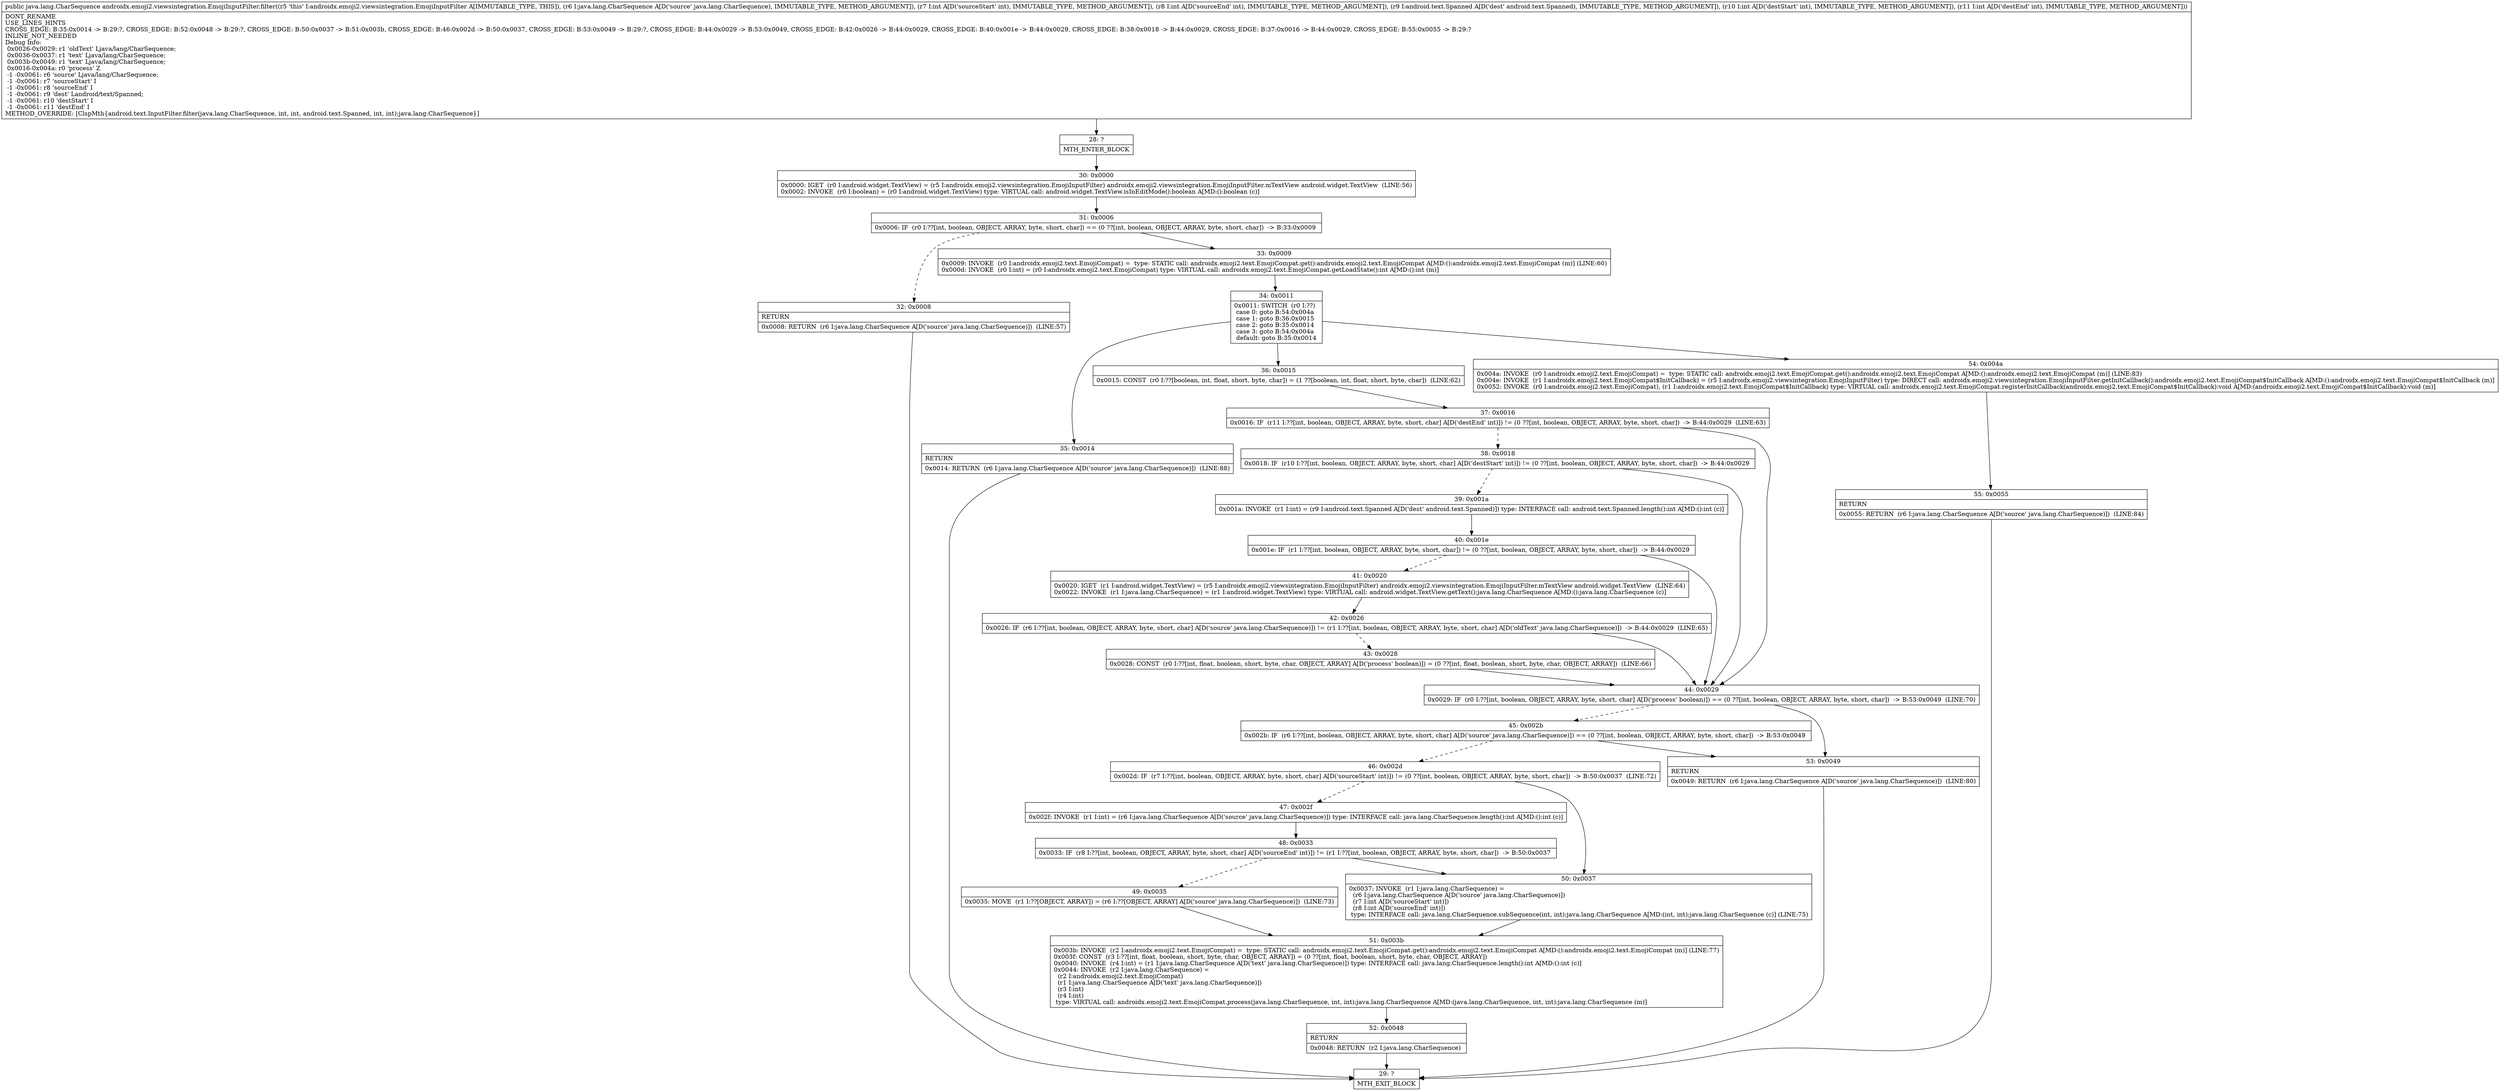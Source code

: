 digraph "CFG forandroidx.emoji2.viewsintegration.EmojiInputFilter.filter(Ljava\/lang\/CharSequence;IILandroid\/text\/Spanned;II)Ljava\/lang\/CharSequence;" {
Node_28 [shape=record,label="{28\:\ ?|MTH_ENTER_BLOCK\l}"];
Node_30 [shape=record,label="{30\:\ 0x0000|0x0000: IGET  (r0 I:android.widget.TextView) = (r5 I:androidx.emoji2.viewsintegration.EmojiInputFilter) androidx.emoji2.viewsintegration.EmojiInputFilter.mTextView android.widget.TextView  (LINE:56)\l0x0002: INVOKE  (r0 I:boolean) = (r0 I:android.widget.TextView) type: VIRTUAL call: android.widget.TextView.isInEditMode():boolean A[MD:():boolean (c)]\l}"];
Node_31 [shape=record,label="{31\:\ 0x0006|0x0006: IF  (r0 I:??[int, boolean, OBJECT, ARRAY, byte, short, char]) == (0 ??[int, boolean, OBJECT, ARRAY, byte, short, char])  \-\> B:33:0x0009 \l}"];
Node_32 [shape=record,label="{32\:\ 0x0008|RETURN\l|0x0008: RETURN  (r6 I:java.lang.CharSequence A[D('source' java.lang.CharSequence)])  (LINE:57)\l}"];
Node_29 [shape=record,label="{29\:\ ?|MTH_EXIT_BLOCK\l}"];
Node_33 [shape=record,label="{33\:\ 0x0009|0x0009: INVOKE  (r0 I:androidx.emoji2.text.EmojiCompat) =  type: STATIC call: androidx.emoji2.text.EmojiCompat.get():androidx.emoji2.text.EmojiCompat A[MD:():androidx.emoji2.text.EmojiCompat (m)] (LINE:60)\l0x000d: INVOKE  (r0 I:int) = (r0 I:androidx.emoji2.text.EmojiCompat) type: VIRTUAL call: androidx.emoji2.text.EmojiCompat.getLoadState():int A[MD:():int (m)]\l}"];
Node_34 [shape=record,label="{34\:\ 0x0011|0x0011: SWITCH  (r0 I:??)\l case 0: goto B:54:0x004a\l case 1: goto B:36:0x0015\l case 2: goto B:35:0x0014\l case 3: goto B:54:0x004a\l default: goto B:35:0x0014 \l}"];
Node_35 [shape=record,label="{35\:\ 0x0014|RETURN\l|0x0014: RETURN  (r6 I:java.lang.CharSequence A[D('source' java.lang.CharSequence)])  (LINE:88)\l}"];
Node_36 [shape=record,label="{36\:\ 0x0015|0x0015: CONST  (r0 I:??[boolean, int, float, short, byte, char]) = (1 ??[boolean, int, float, short, byte, char])  (LINE:62)\l}"];
Node_37 [shape=record,label="{37\:\ 0x0016|0x0016: IF  (r11 I:??[int, boolean, OBJECT, ARRAY, byte, short, char] A[D('destEnd' int)]) != (0 ??[int, boolean, OBJECT, ARRAY, byte, short, char])  \-\> B:44:0x0029  (LINE:63)\l}"];
Node_38 [shape=record,label="{38\:\ 0x0018|0x0018: IF  (r10 I:??[int, boolean, OBJECT, ARRAY, byte, short, char] A[D('destStart' int)]) != (0 ??[int, boolean, OBJECT, ARRAY, byte, short, char])  \-\> B:44:0x0029 \l}"];
Node_39 [shape=record,label="{39\:\ 0x001a|0x001a: INVOKE  (r1 I:int) = (r9 I:android.text.Spanned A[D('dest' android.text.Spanned)]) type: INTERFACE call: android.text.Spanned.length():int A[MD:():int (c)]\l}"];
Node_40 [shape=record,label="{40\:\ 0x001e|0x001e: IF  (r1 I:??[int, boolean, OBJECT, ARRAY, byte, short, char]) != (0 ??[int, boolean, OBJECT, ARRAY, byte, short, char])  \-\> B:44:0x0029 \l}"];
Node_41 [shape=record,label="{41\:\ 0x0020|0x0020: IGET  (r1 I:android.widget.TextView) = (r5 I:androidx.emoji2.viewsintegration.EmojiInputFilter) androidx.emoji2.viewsintegration.EmojiInputFilter.mTextView android.widget.TextView  (LINE:64)\l0x0022: INVOKE  (r1 I:java.lang.CharSequence) = (r1 I:android.widget.TextView) type: VIRTUAL call: android.widget.TextView.getText():java.lang.CharSequence A[MD:():java.lang.CharSequence (c)]\l}"];
Node_42 [shape=record,label="{42\:\ 0x0026|0x0026: IF  (r6 I:??[int, boolean, OBJECT, ARRAY, byte, short, char] A[D('source' java.lang.CharSequence)]) != (r1 I:??[int, boolean, OBJECT, ARRAY, byte, short, char] A[D('oldText' java.lang.CharSequence)])  \-\> B:44:0x0029  (LINE:65)\l}"];
Node_43 [shape=record,label="{43\:\ 0x0028|0x0028: CONST  (r0 I:??[int, float, boolean, short, byte, char, OBJECT, ARRAY] A[D('process' boolean)]) = (0 ??[int, float, boolean, short, byte, char, OBJECT, ARRAY])  (LINE:66)\l}"];
Node_44 [shape=record,label="{44\:\ 0x0029|0x0029: IF  (r0 I:??[int, boolean, OBJECT, ARRAY, byte, short, char] A[D('process' boolean)]) == (0 ??[int, boolean, OBJECT, ARRAY, byte, short, char])  \-\> B:53:0x0049  (LINE:70)\l}"];
Node_45 [shape=record,label="{45\:\ 0x002b|0x002b: IF  (r6 I:??[int, boolean, OBJECT, ARRAY, byte, short, char] A[D('source' java.lang.CharSequence)]) == (0 ??[int, boolean, OBJECT, ARRAY, byte, short, char])  \-\> B:53:0x0049 \l}"];
Node_46 [shape=record,label="{46\:\ 0x002d|0x002d: IF  (r7 I:??[int, boolean, OBJECT, ARRAY, byte, short, char] A[D('sourceStart' int)]) != (0 ??[int, boolean, OBJECT, ARRAY, byte, short, char])  \-\> B:50:0x0037  (LINE:72)\l}"];
Node_47 [shape=record,label="{47\:\ 0x002f|0x002f: INVOKE  (r1 I:int) = (r6 I:java.lang.CharSequence A[D('source' java.lang.CharSequence)]) type: INTERFACE call: java.lang.CharSequence.length():int A[MD:():int (c)]\l}"];
Node_48 [shape=record,label="{48\:\ 0x0033|0x0033: IF  (r8 I:??[int, boolean, OBJECT, ARRAY, byte, short, char] A[D('sourceEnd' int)]) != (r1 I:??[int, boolean, OBJECT, ARRAY, byte, short, char])  \-\> B:50:0x0037 \l}"];
Node_49 [shape=record,label="{49\:\ 0x0035|0x0035: MOVE  (r1 I:??[OBJECT, ARRAY]) = (r6 I:??[OBJECT, ARRAY] A[D('source' java.lang.CharSequence)])  (LINE:73)\l}"];
Node_51 [shape=record,label="{51\:\ 0x003b|0x003b: INVOKE  (r2 I:androidx.emoji2.text.EmojiCompat) =  type: STATIC call: androidx.emoji2.text.EmojiCompat.get():androidx.emoji2.text.EmojiCompat A[MD:():androidx.emoji2.text.EmojiCompat (m)] (LINE:77)\l0x003f: CONST  (r3 I:??[int, float, boolean, short, byte, char, OBJECT, ARRAY]) = (0 ??[int, float, boolean, short, byte, char, OBJECT, ARRAY]) \l0x0040: INVOKE  (r4 I:int) = (r1 I:java.lang.CharSequence A[D('text' java.lang.CharSequence)]) type: INTERFACE call: java.lang.CharSequence.length():int A[MD:():int (c)]\l0x0044: INVOKE  (r2 I:java.lang.CharSequence) = \l  (r2 I:androidx.emoji2.text.EmojiCompat)\l  (r1 I:java.lang.CharSequence A[D('text' java.lang.CharSequence)])\l  (r3 I:int)\l  (r4 I:int)\l type: VIRTUAL call: androidx.emoji2.text.EmojiCompat.process(java.lang.CharSequence, int, int):java.lang.CharSequence A[MD:(java.lang.CharSequence, int, int):java.lang.CharSequence (m)]\l}"];
Node_52 [shape=record,label="{52\:\ 0x0048|RETURN\l|0x0048: RETURN  (r2 I:java.lang.CharSequence) \l}"];
Node_50 [shape=record,label="{50\:\ 0x0037|0x0037: INVOKE  (r1 I:java.lang.CharSequence) = \l  (r6 I:java.lang.CharSequence A[D('source' java.lang.CharSequence)])\l  (r7 I:int A[D('sourceStart' int)])\l  (r8 I:int A[D('sourceEnd' int)])\l type: INTERFACE call: java.lang.CharSequence.subSequence(int, int):java.lang.CharSequence A[MD:(int, int):java.lang.CharSequence (c)] (LINE:75)\l}"];
Node_53 [shape=record,label="{53\:\ 0x0049|RETURN\l|0x0049: RETURN  (r6 I:java.lang.CharSequence A[D('source' java.lang.CharSequence)])  (LINE:80)\l}"];
Node_54 [shape=record,label="{54\:\ 0x004a|0x004a: INVOKE  (r0 I:androidx.emoji2.text.EmojiCompat) =  type: STATIC call: androidx.emoji2.text.EmojiCompat.get():androidx.emoji2.text.EmojiCompat A[MD:():androidx.emoji2.text.EmojiCompat (m)] (LINE:83)\l0x004e: INVOKE  (r1 I:androidx.emoji2.text.EmojiCompat$InitCallback) = (r5 I:androidx.emoji2.viewsintegration.EmojiInputFilter) type: DIRECT call: androidx.emoji2.viewsintegration.EmojiInputFilter.getInitCallback():androidx.emoji2.text.EmojiCompat$InitCallback A[MD:():androidx.emoji2.text.EmojiCompat$InitCallback (m)]\l0x0052: INVOKE  (r0 I:androidx.emoji2.text.EmojiCompat), (r1 I:androidx.emoji2.text.EmojiCompat$InitCallback) type: VIRTUAL call: androidx.emoji2.text.EmojiCompat.registerInitCallback(androidx.emoji2.text.EmojiCompat$InitCallback):void A[MD:(androidx.emoji2.text.EmojiCompat$InitCallback):void (m)]\l}"];
Node_55 [shape=record,label="{55\:\ 0x0055|RETURN\l|0x0055: RETURN  (r6 I:java.lang.CharSequence A[D('source' java.lang.CharSequence)])  (LINE:84)\l}"];
MethodNode[shape=record,label="{public java.lang.CharSequence androidx.emoji2.viewsintegration.EmojiInputFilter.filter((r5 'this' I:androidx.emoji2.viewsintegration.EmojiInputFilter A[IMMUTABLE_TYPE, THIS]), (r6 I:java.lang.CharSequence A[D('source' java.lang.CharSequence), IMMUTABLE_TYPE, METHOD_ARGUMENT]), (r7 I:int A[D('sourceStart' int), IMMUTABLE_TYPE, METHOD_ARGUMENT]), (r8 I:int A[D('sourceEnd' int), IMMUTABLE_TYPE, METHOD_ARGUMENT]), (r9 I:android.text.Spanned A[D('dest' android.text.Spanned), IMMUTABLE_TYPE, METHOD_ARGUMENT]), (r10 I:int A[D('destStart' int), IMMUTABLE_TYPE, METHOD_ARGUMENT]), (r11 I:int A[D('destEnd' int), IMMUTABLE_TYPE, METHOD_ARGUMENT]))  | DONT_RENAME\lUSE_LINES_HINTS\lCROSS_EDGE: B:35:0x0014 \-\> B:29:?, CROSS_EDGE: B:52:0x0048 \-\> B:29:?, CROSS_EDGE: B:50:0x0037 \-\> B:51:0x003b, CROSS_EDGE: B:46:0x002d \-\> B:50:0x0037, CROSS_EDGE: B:53:0x0049 \-\> B:29:?, CROSS_EDGE: B:44:0x0029 \-\> B:53:0x0049, CROSS_EDGE: B:42:0x0026 \-\> B:44:0x0029, CROSS_EDGE: B:40:0x001e \-\> B:44:0x0029, CROSS_EDGE: B:38:0x0018 \-\> B:44:0x0029, CROSS_EDGE: B:37:0x0016 \-\> B:44:0x0029, CROSS_EDGE: B:55:0x0055 \-\> B:29:?\lINLINE_NOT_NEEDED\lDebug Info:\l  0x0026\-0x0029: r1 'oldText' Ljava\/lang\/CharSequence;\l  0x0036\-0x0037: r1 'text' Ljava\/lang\/CharSequence;\l  0x003b\-0x0049: r1 'text' Ljava\/lang\/CharSequence;\l  0x0016\-0x004a: r0 'process' Z\l  \-1 \-0x0061: r6 'source' Ljava\/lang\/CharSequence;\l  \-1 \-0x0061: r7 'sourceStart' I\l  \-1 \-0x0061: r8 'sourceEnd' I\l  \-1 \-0x0061: r9 'dest' Landroid\/text\/Spanned;\l  \-1 \-0x0061: r10 'destStart' I\l  \-1 \-0x0061: r11 'destEnd' I\lMETHOD_OVERRIDE: [ClspMth\{android.text.InputFilter.filter(java.lang.CharSequence, int, int, android.text.Spanned, int, int):java.lang.CharSequence\}]\l}"];
MethodNode -> Node_28;Node_28 -> Node_30;
Node_30 -> Node_31;
Node_31 -> Node_32[style=dashed];
Node_31 -> Node_33;
Node_32 -> Node_29;
Node_33 -> Node_34;
Node_34 -> Node_35;
Node_34 -> Node_36;
Node_34 -> Node_54;
Node_35 -> Node_29;
Node_36 -> Node_37;
Node_37 -> Node_38[style=dashed];
Node_37 -> Node_44;
Node_38 -> Node_39[style=dashed];
Node_38 -> Node_44;
Node_39 -> Node_40;
Node_40 -> Node_41[style=dashed];
Node_40 -> Node_44;
Node_41 -> Node_42;
Node_42 -> Node_43[style=dashed];
Node_42 -> Node_44;
Node_43 -> Node_44;
Node_44 -> Node_45[style=dashed];
Node_44 -> Node_53;
Node_45 -> Node_46[style=dashed];
Node_45 -> Node_53;
Node_46 -> Node_47[style=dashed];
Node_46 -> Node_50;
Node_47 -> Node_48;
Node_48 -> Node_49[style=dashed];
Node_48 -> Node_50;
Node_49 -> Node_51;
Node_51 -> Node_52;
Node_52 -> Node_29;
Node_50 -> Node_51;
Node_53 -> Node_29;
Node_54 -> Node_55;
Node_55 -> Node_29;
}

